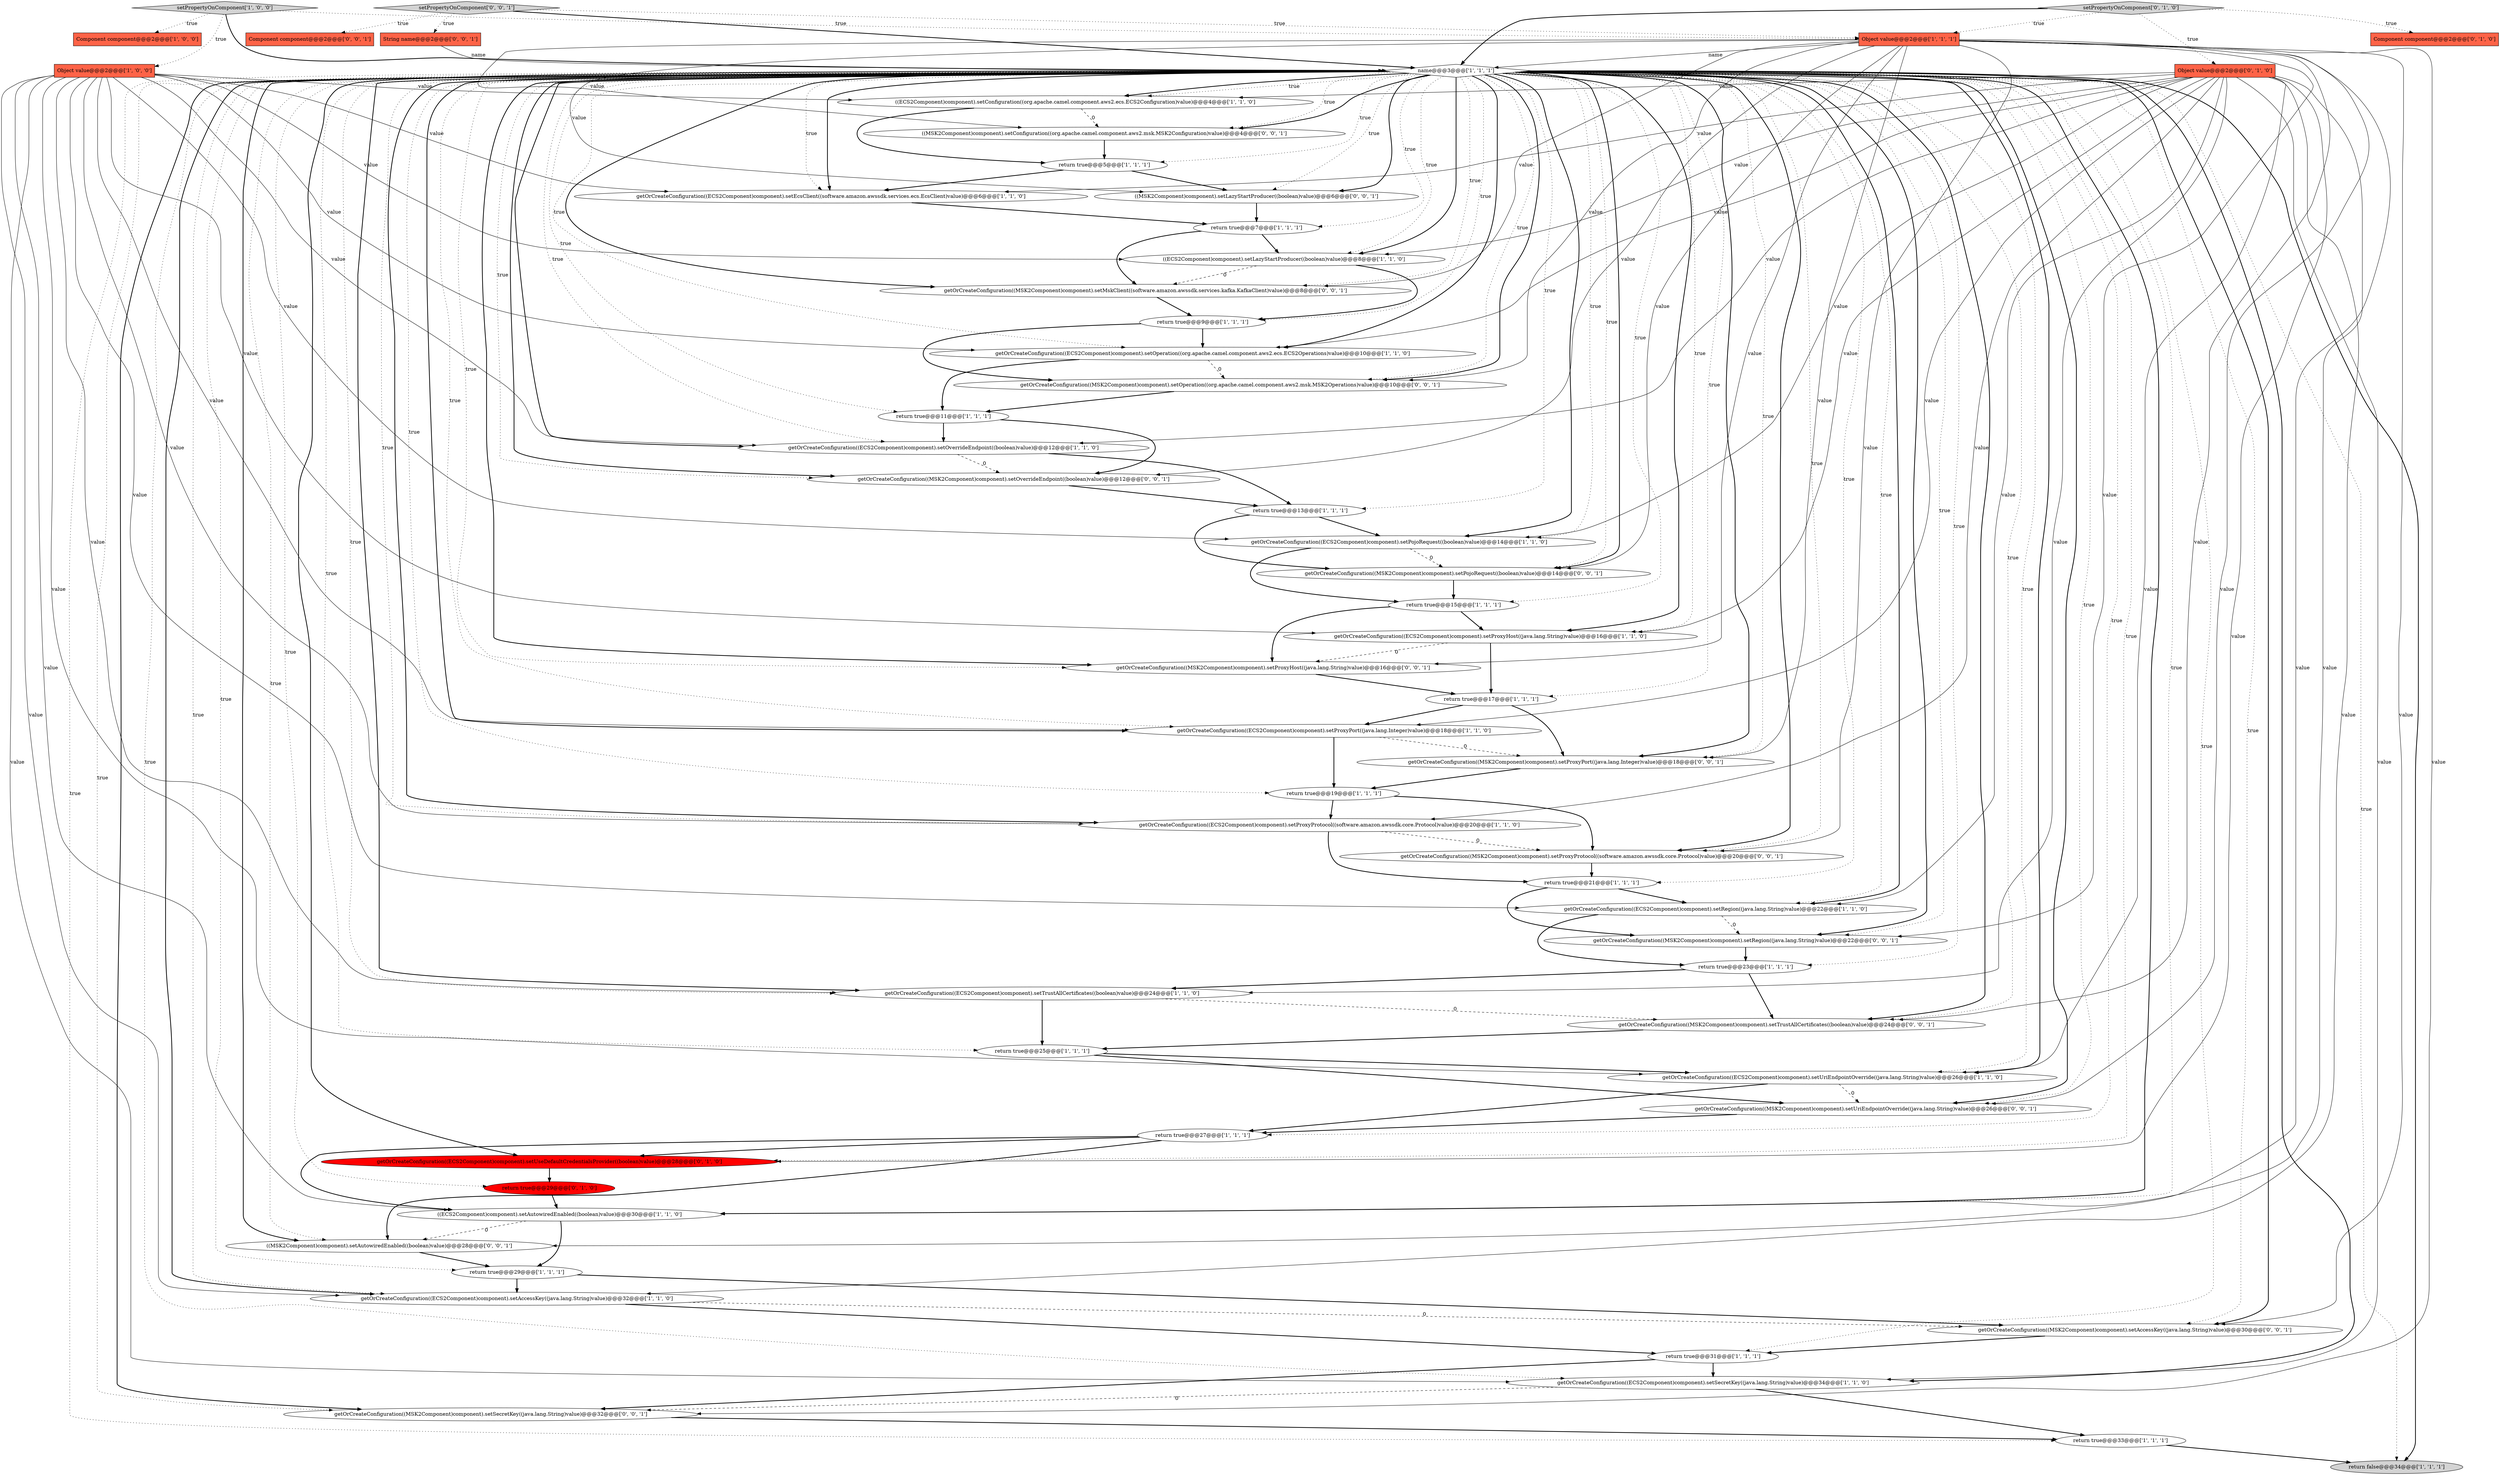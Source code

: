digraph {
14 [style = filled, label = "return true@@@33@@@['1', '1', '1']", fillcolor = white, shape = ellipse image = "AAA0AAABBB1BBB"];
27 [style = filled, label = "getOrCreateConfiguration((ECS2Component)component).setSecretKey((java.lang.String)value)@@@34@@@['1', '1', '0']", fillcolor = white, shape = ellipse image = "AAA0AAABBB1BBB"];
22 [style = filled, label = "Component component@@@2@@@['1', '0', '0']", fillcolor = tomato, shape = box image = "AAA0AAABBB1BBB"];
32 [style = filled, label = "getOrCreateConfiguration((ECS2Component)component).setProxyPort((java.lang.Integer)value)@@@18@@@['1', '1', '0']", fillcolor = white, shape = ellipse image = "AAA0AAABBB1BBB"];
8 [style = filled, label = "((ECS2Component)component).setLazyStartProducer((boolean)value)@@@8@@@['1', '1', '0']", fillcolor = white, shape = ellipse image = "AAA0AAABBB1BBB"];
42 [style = filled, label = "((MSK2Component)component).setAutowiredEnabled((boolean)value)@@@28@@@['0', '0', '1']", fillcolor = white, shape = ellipse image = "AAA0AAABBB3BBB"];
43 [style = filled, label = "Component component@@@2@@@['0', '0', '1']", fillcolor = tomato, shape = box image = "AAA0AAABBB3BBB"];
11 [style = filled, label = "getOrCreateConfiguration((ECS2Component)component).setOverrideEndpoint((boolean)value)@@@12@@@['1', '1', '0']", fillcolor = white, shape = ellipse image = "AAA0AAABBB1BBB"];
2 [style = filled, label = "return true@@@23@@@['1', '1', '1']", fillcolor = white, shape = ellipse image = "AAA0AAABBB1BBB"];
5 [style = filled, label = "getOrCreateConfiguration((ECS2Component)component).setProxyProtocol((software.amazon.awssdk.core.Protocol)value)@@@20@@@['1', '1', '0']", fillcolor = white, shape = ellipse image = "AAA0AAABBB1BBB"];
20 [style = filled, label = "return true@@@15@@@['1', '1', '1']", fillcolor = white, shape = ellipse image = "AAA0AAABBB1BBB"];
48 [style = filled, label = "getOrCreateConfiguration((MSK2Component)component).setProxyHost((java.lang.String)value)@@@16@@@['0', '0', '1']", fillcolor = white, shape = ellipse image = "AAA0AAABBB3BBB"];
13 [style = filled, label = "getOrCreateConfiguration((ECS2Component)component).setAccessKey((java.lang.String)value)@@@32@@@['1', '1', '0']", fillcolor = white, shape = ellipse image = "AAA0AAABBB1BBB"];
34 [style = filled, label = "getOrCreateConfiguration((ECS2Component)component).setUriEndpointOverride((java.lang.String)value)@@@26@@@['1', '1', '0']", fillcolor = white, shape = ellipse image = "AAA0AAABBB1BBB"];
38 [style = filled, label = "Component component@@@2@@@['0', '1', '0']", fillcolor = tomato, shape = box image = "AAA0AAABBB2BBB"];
50 [style = filled, label = "getOrCreateConfiguration((MSK2Component)component).setProxyPort((java.lang.Integer)value)@@@18@@@['0', '0', '1']", fillcolor = white, shape = ellipse image = "AAA0AAABBB3BBB"];
21 [style = filled, label = "getOrCreateConfiguration((ECS2Component)component).setPojoRequest((boolean)value)@@@14@@@['1', '1', '0']", fillcolor = white, shape = ellipse image = "AAA0AAABBB1BBB"];
3 [style = filled, label = "return true@@@13@@@['1', '1', '1']", fillcolor = white, shape = ellipse image = "AAA0AAABBB1BBB"];
25 [style = filled, label = "return true@@@25@@@['1', '1', '1']", fillcolor = white, shape = ellipse image = "AAA0AAABBB1BBB"];
36 [style = filled, label = "getOrCreateConfiguration((ECS2Component)component).setUseDefaultCredentialsProvider((boolean)value)@@@28@@@['0', '1', '0']", fillcolor = red, shape = ellipse image = "AAA1AAABBB2BBB"];
49 [style = filled, label = "getOrCreateConfiguration((MSK2Component)component).setPojoRequest((boolean)value)@@@14@@@['0', '0', '1']", fillcolor = white, shape = ellipse image = "AAA0AAABBB3BBB"];
55 [style = filled, label = "setPropertyOnComponent['0', '0', '1']", fillcolor = lightgray, shape = diamond image = "AAA0AAABBB3BBB"];
31 [style = filled, label = "return true@@@21@@@['1', '1', '1']", fillcolor = white, shape = ellipse image = "AAA0AAABBB1BBB"];
7 [style = filled, label = "Object value@@@2@@@['1', '0', '0']", fillcolor = tomato, shape = box image = "AAA0AAABBB1BBB"];
19 [style = filled, label = "return true@@@11@@@['1', '1', '1']", fillcolor = white, shape = ellipse image = "AAA0AAABBB1BBB"];
47 [style = filled, label = "String name@@@2@@@['0', '0', '1']", fillcolor = tomato, shape = box image = "AAA0AAABBB3BBB"];
45 [style = filled, label = "getOrCreateConfiguration((MSK2Component)component).setProxyProtocol((software.amazon.awssdk.core.Protocol)value)@@@20@@@['0', '0', '1']", fillcolor = white, shape = ellipse image = "AAA0AAABBB3BBB"];
15 [style = filled, label = "return true@@@17@@@['1', '1', '1']", fillcolor = white, shape = ellipse image = "AAA0AAABBB1BBB"];
16 [style = filled, label = "((ECS2Component)component).setConfiguration((org.apache.camel.component.aws2.ecs.ECS2Configuration)value)@@@4@@@['1', '1', '0']", fillcolor = white, shape = ellipse image = "AAA0AAABBB1BBB"];
6 [style = filled, label = "getOrCreateConfiguration((ECS2Component)component).setTrustAllCertificates((boolean)value)@@@24@@@['1', '1', '0']", fillcolor = white, shape = ellipse image = "AAA0AAABBB1BBB"];
41 [style = filled, label = "((MSK2Component)component).setConfiguration((org.apache.camel.component.aws2.msk.MSK2Configuration)value)@@@4@@@['0', '0', '1']", fillcolor = white, shape = ellipse image = "AAA0AAABBB3BBB"];
44 [style = filled, label = "getOrCreateConfiguration((MSK2Component)component).setTrustAllCertificates((boolean)value)@@@24@@@['0', '0', '1']", fillcolor = white, shape = ellipse image = "AAA0AAABBB3BBB"];
53 [style = filled, label = "getOrCreateConfiguration((MSK2Component)component).setOperation((org.apache.camel.component.aws2.msk.MSK2Operations)value)@@@10@@@['0', '0', '1']", fillcolor = white, shape = ellipse image = "AAA0AAABBB3BBB"];
51 [style = filled, label = "getOrCreateConfiguration((MSK2Component)component).setMskClient((software.amazon.awssdk.services.kafka.KafkaClient)value)@@@8@@@['0', '0', '1']", fillcolor = white, shape = ellipse image = "AAA0AAABBB3BBB"];
29 [style = filled, label = "name@@@3@@@['1', '1', '1']", fillcolor = white, shape = diamond image = "AAA0AAABBB1BBB"];
35 [style = filled, label = "return true@@@29@@@['1', '1', '1']", fillcolor = white, shape = ellipse image = "AAA0AAABBB1BBB"];
23 [style = filled, label = "getOrCreateConfiguration((ECS2Component)component).setEcsClient((software.amazon.awssdk.services.ecs.EcsClient)value)@@@6@@@['1', '1', '0']", fillcolor = white, shape = ellipse image = "AAA0AAABBB1BBB"];
28 [style = filled, label = "getOrCreateConfiguration((ECS2Component)component).setRegion((java.lang.String)value)@@@22@@@['1', '1', '0']", fillcolor = white, shape = ellipse image = "AAA0AAABBB1BBB"];
57 [style = filled, label = "((MSK2Component)component).setLazyStartProducer((boolean)value)@@@6@@@['0', '0', '1']", fillcolor = white, shape = ellipse image = "AAA0AAABBB3BBB"];
37 [style = filled, label = "Object value@@@2@@@['0', '1', '0']", fillcolor = tomato, shape = box image = "AAA0AAABBB2BBB"];
12 [style = filled, label = "return true@@@27@@@['1', '1', '1']", fillcolor = white, shape = ellipse image = "AAA0AAABBB1BBB"];
0 [style = filled, label = "setPropertyOnComponent['1', '0', '0']", fillcolor = lightgray, shape = diamond image = "AAA0AAABBB1BBB"];
1 [style = filled, label = "getOrCreateConfiguration((ECS2Component)component).setOperation((org.apache.camel.component.aws2.ecs.ECS2Operations)value)@@@10@@@['1', '1', '0']", fillcolor = white, shape = ellipse image = "AAA0AAABBB1BBB"];
40 [style = filled, label = "setPropertyOnComponent['0', '1', '0']", fillcolor = lightgray, shape = diamond image = "AAA0AAABBB2BBB"];
54 [style = filled, label = "getOrCreateConfiguration((MSK2Component)component).setSecretKey((java.lang.String)value)@@@32@@@['0', '0', '1']", fillcolor = white, shape = ellipse image = "AAA0AAABBB3BBB"];
56 [style = filled, label = "getOrCreateConfiguration((MSK2Component)component).setOverrideEndpoint((boolean)value)@@@12@@@['0', '0', '1']", fillcolor = white, shape = ellipse image = "AAA0AAABBB3BBB"];
9 [style = filled, label = "return true@@@7@@@['1', '1', '1']", fillcolor = white, shape = ellipse image = "AAA0AAABBB1BBB"];
58 [style = filled, label = "getOrCreateConfiguration((MSK2Component)component).setAccessKey((java.lang.String)value)@@@30@@@['0', '0', '1']", fillcolor = white, shape = ellipse image = "AAA0AAABBB3BBB"];
4 [style = filled, label = "return true@@@19@@@['1', '1', '1']", fillcolor = white, shape = ellipse image = "AAA0AAABBB1BBB"];
33 [style = filled, label = "((ECS2Component)component).setAutowiredEnabled((boolean)value)@@@30@@@['1', '1', '0']", fillcolor = white, shape = ellipse image = "AAA0AAABBB1BBB"];
17 [style = filled, label = "return false@@@34@@@['1', '1', '1']", fillcolor = lightgray, shape = ellipse image = "AAA0AAABBB1BBB"];
24 [style = filled, label = "return true@@@5@@@['1', '1', '1']", fillcolor = white, shape = ellipse image = "AAA0AAABBB1BBB"];
18 [style = filled, label = "return true@@@9@@@['1', '1', '1']", fillcolor = white, shape = ellipse image = "AAA0AAABBB1BBB"];
30 [style = filled, label = "Object value@@@2@@@['1', '1', '1']", fillcolor = tomato, shape = box image = "AAA0AAABBB1BBB"];
46 [style = filled, label = "getOrCreateConfiguration((MSK2Component)component).setRegion((java.lang.String)value)@@@22@@@['0', '0', '1']", fillcolor = white, shape = ellipse image = "AAA0AAABBB3BBB"];
39 [style = filled, label = "return true@@@29@@@['0', '1', '0']", fillcolor = red, shape = ellipse image = "AAA1AAABBB2BBB"];
26 [style = filled, label = "return true@@@31@@@['1', '1', '1']", fillcolor = white, shape = ellipse image = "AAA0AAABBB1BBB"];
52 [style = filled, label = "getOrCreateConfiguration((MSK2Component)component).setUriEndpointOverride((java.lang.String)value)@@@26@@@['0', '0', '1']", fillcolor = white, shape = ellipse image = "AAA0AAABBB3BBB"];
10 [style = filled, label = "getOrCreateConfiguration((ECS2Component)component).setProxyHost((java.lang.String)value)@@@16@@@['1', '1', '0']", fillcolor = white, shape = ellipse image = "AAA0AAABBB1BBB"];
29->9 [style = dotted, label="true"];
29->5 [style = bold, label=""];
29->2 [style = dotted, label="true"];
25->52 [style = bold, label=""];
25->34 [style = bold, label=""];
2->6 [style = bold, label=""];
29->48 [style = dotted, label="true"];
56->3 [style = bold, label=""];
46->2 [style = bold, label=""];
29->5 [style = dotted, label="true"];
29->49 [style = dotted, label="true"];
24->57 [style = bold, label=""];
27->54 [style = dashed, label="0"];
37->6 [style = solid, label="value"];
37->23 [style = solid, label="value"];
14->17 [style = bold, label=""];
30->46 [style = solid, label="value"];
37->36 [style = solid, label="value"];
29->23 [style = dotted, label="true"];
19->11 [style = bold, label=""];
12->42 [style = bold, label=""];
29->34 [style = bold, label=""];
29->56 [style = bold, label=""];
45->31 [style = bold, label=""];
29->26 [style = dotted, label="true"];
40->37 [style = dotted, label="true"];
29->20 [style = dotted, label="true"];
29->45 [style = bold, label=""];
29->8 [style = dotted, label="true"];
47->29 [style = solid, label="name"];
13->58 [style = dashed, label="0"];
53->19 [style = bold, label=""];
29->6 [style = bold, label=""];
30->57 [style = solid, label="value"];
7->13 [style = solid, label="value"];
29->13 [style = dotted, label="true"];
28->46 [style = dashed, label="0"];
30->29 [style = solid, label="name"];
29->14 [style = dotted, label="true"];
8->51 [style = dashed, label="0"];
20->48 [style = bold, label=""];
29->46 [style = bold, label=""];
2->44 [style = bold, label=""];
37->16 [style = solid, label="value"];
7->21 [style = solid, label="value"];
7->28 [style = solid, label="value"];
29->44 [style = bold, label=""];
55->43 [style = dotted, label="true"];
32->4 [style = bold, label=""];
31->46 [style = bold, label=""];
29->1 [style = bold, label=""];
37->28 [style = solid, label="value"];
29->36 [style = dotted, label="true"];
29->16 [style = dotted, label="true"];
29->51 [style = bold, label=""];
1->53 [style = dashed, label="0"];
0->7 [style = dotted, label="true"];
30->54 [style = solid, label="value"];
29->36 [style = bold, label=""];
30->41 [style = solid, label="value"];
29->18 [style = dotted, label="true"];
9->51 [style = bold, label=""];
7->10 [style = solid, label="value"];
55->29 [style = bold, label=""];
37->34 [style = solid, label="value"];
8->18 [style = bold, label=""];
15->50 [style = bold, label=""];
40->30 [style = dotted, label="true"];
0->29 [style = bold, label=""];
29->23 [style = bold, label=""];
29->41 [style = dotted, label="true"];
9->8 [style = bold, label=""];
19->56 [style = bold, label=""];
29->52 [style = bold, label=""];
7->32 [style = solid, label="value"];
37->33 [style = solid, label="value"];
37->1 [style = solid, label="value"];
29->52 [style = dotted, label="true"];
30->52 [style = solid, label="value"];
30->50 [style = solid, label="value"];
4->45 [style = bold, label=""];
29->27 [style = bold, label=""];
26->27 [style = bold, label=""];
16->41 [style = dashed, label="0"];
52->12 [style = bold, label=""];
18->1 [style = bold, label=""];
5->45 [style = dashed, label="0"];
29->32 [style = bold, label=""];
29->50 [style = dotted, label="true"];
30->45 [style = solid, label="value"];
29->53 [style = dotted, label="true"];
12->33 [style = bold, label=""];
51->18 [style = bold, label=""];
34->52 [style = dashed, label="0"];
37->27 [style = solid, label="value"];
29->21 [style = dotted, label="true"];
30->58 [style = solid, label="value"];
31->28 [style = bold, label=""];
1->19 [style = bold, label=""];
29->57 [style = bold, label=""];
6->44 [style = dashed, label="0"];
30->42 [style = solid, label="value"];
29->32 [style = dotted, label="true"];
37->13 [style = solid, label="value"];
29->16 [style = bold, label=""];
29->11 [style = bold, label=""];
29->39 [style = dotted, label="true"];
29->19 [style = dotted, label="true"];
40->29 [style = bold, label=""];
7->8 [style = solid, label="value"];
29->10 [style = dotted, label="true"];
29->6 [style = dotted, label="true"];
29->1 [style = dotted, label="true"];
29->4 [style = dotted, label="true"];
29->17 [style = dotted, label="true"];
29->17 [style = bold, label=""];
27->14 [style = bold, label=""];
29->34 [style = dotted, label="true"];
30->48 [style = solid, label="value"];
16->24 [style = bold, label=""];
12->36 [style = bold, label=""];
7->33 [style = solid, label="value"];
50->4 [style = bold, label=""];
40->38 [style = dotted, label="true"];
37->8 [style = solid, label="value"];
29->49 [style = bold, label=""];
55->47 [style = dotted, label="true"];
0->30 [style = dotted, label="true"];
29->54 [style = bold, label=""];
30->56 [style = solid, label="value"];
29->21 [style = bold, label=""];
36->39 [style = bold, label=""];
55->30 [style = dotted, label="true"];
39->33 [style = bold, label=""];
26->54 [style = bold, label=""];
29->28 [style = dotted, label="true"];
11->3 [style = bold, label=""];
13->26 [style = bold, label=""];
29->50 [style = bold, label=""];
29->54 [style = dotted, label="true"];
29->42 [style = bold, label=""];
32->50 [style = dashed, label="0"];
37->21 [style = solid, label="value"];
35->58 [style = bold, label=""];
57->9 [style = bold, label=""];
37->11 [style = solid, label="value"];
29->10 [style = bold, label=""];
7->6 [style = solid, label="value"];
3->21 [style = bold, label=""];
7->27 [style = solid, label="value"];
37->5 [style = solid, label="value"];
44->25 [style = bold, label=""];
58->26 [style = bold, label=""];
7->23 [style = solid, label="value"];
29->24 [style = dotted, label="true"];
29->51 [style = dotted, label="true"];
4->5 [style = bold, label=""];
29->3 [style = dotted, label="true"];
49->20 [style = bold, label=""];
29->25 [style = dotted, label="true"];
54->14 [style = bold, label=""];
7->1 [style = solid, label="value"];
29->11 [style = dotted, label="true"];
24->23 [style = bold, label=""];
29->53 [style = bold, label=""];
29->56 [style = dotted, label="true"];
29->58 [style = dotted, label="true"];
29->8 [style = bold, label=""];
30->51 [style = solid, label="value"];
33->35 [style = bold, label=""];
10->15 [style = bold, label=""];
11->56 [style = dashed, label="0"];
41->24 [style = bold, label=""];
29->27 [style = dotted, label="true"];
29->58 [style = bold, label=""];
29->41 [style = bold, label=""];
7->16 [style = solid, label="value"];
7->11 [style = solid, label="value"];
29->44 [style = dotted, label="true"];
18->53 [style = bold, label=""];
29->12 [style = dotted, label="true"];
37->10 [style = solid, label="value"];
34->12 [style = bold, label=""];
29->15 [style = dotted, label="true"];
30->44 [style = solid, label="value"];
0->22 [style = dotted, label="true"];
20->10 [style = bold, label=""];
29->46 [style = dotted, label="true"];
29->28 [style = bold, label=""];
42->35 [style = bold, label=""];
33->42 [style = dashed, label="0"];
28->2 [style = bold, label=""];
29->33 [style = bold, label=""];
7->34 [style = solid, label="value"];
29->45 [style = dotted, label="true"];
21->20 [style = bold, label=""];
5->31 [style = bold, label=""];
7->5 [style = solid, label="value"];
48->15 [style = bold, label=""];
10->48 [style = dashed, label="0"];
29->42 [style = dotted, label="true"];
29->33 [style = dotted, label="true"];
30->49 [style = solid, label="value"];
3->49 [style = bold, label=""];
21->49 [style = dashed, label="0"];
29->48 [style = bold, label=""];
29->57 [style = dotted, label="true"];
15->32 [style = bold, label=""];
35->13 [style = bold, label=""];
23->9 [style = bold, label=""];
29->35 [style = dotted, label="true"];
30->53 [style = solid, label="value"];
37->32 [style = solid, label="value"];
6->25 [style = bold, label=""];
29->31 [style = dotted, label="true"];
29->13 [style = bold, label=""];
}

